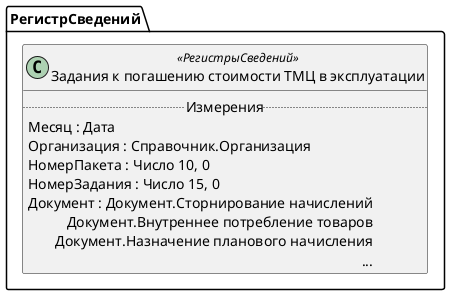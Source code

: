 ﻿@startuml ЗаданияКПогашениюСтоимостиТМЦВЭксплуатации
'!include templates.wsd
'..\include templates.wsd
class РегистрСведений.ЗаданияКПогашениюСтоимостиТМЦВЭксплуатации as "Задания к погашению стоимости ТМЦ в эксплуатации" <<РегистрыСведений>>
{
..Измерения..
Месяц : Дата
Организация : Справочник.Организация
НомерПакета : Число 10, 0
НомерЗадания : Число 15, 0
Документ : Документ.Сторнирование начислений\rДокумент.Внутреннее потребление товаров\rДокумент.Назначение планового начисления\r...
}
@enduml
